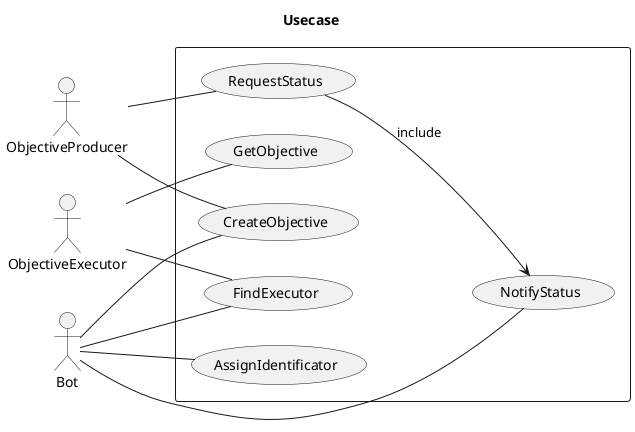 @startuml UseCase
    Title Usecase
    left to right direction

    actor ObjectiveProducer
    actor ObjectiveExecutor
    actor Bot
    
    rectangle {
        usecase FindExecutor
        usecase CreateObjective
        usecase AssignIdentificator
        usecase RequestStatus
        usecase GetObjective
        usecase NotifyStatus
    }

    ObjectiveProducer -- CreateObjective
    Bot -- CreateObjective
    ObjectiveExecutor -- GetObjective
    Bot -- FindExecutor 
    Bot -- NotifyStatus
    ObjectiveProducer -- RequestStatus
    RequestStatus --> NotifyStatus : include
    FindExecutor -- ObjectiveExecutor
    Bot -- AssignIdentificator

@endmul